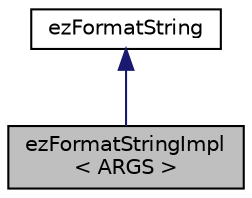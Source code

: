 digraph "ezFormatStringImpl&lt; ARGS &gt;"
{
 // LATEX_PDF_SIZE
  edge [fontname="Helvetica",fontsize="10",labelfontname="Helvetica",labelfontsize="10"];
  node [fontname="Helvetica",fontsize="10",shape=record];
  Node1 [label="ezFormatStringImpl\l\< ARGS \>",height=0.2,width=0.4,color="black", fillcolor="grey75", style="filled", fontcolor="black",tooltip=" "];
  Node2 -> Node1 [dir="back",color="midnightblue",fontsize="10",style="solid",fontname="Helvetica"];
  Node2 [label="ezFormatString",height=0.2,width=0.4,color="black", fillcolor="white", style="filled",URL="$d4/d2e/classez_format_string.htm",tooltip="Implements formating of strings with placeholders and formatting options."];
}
